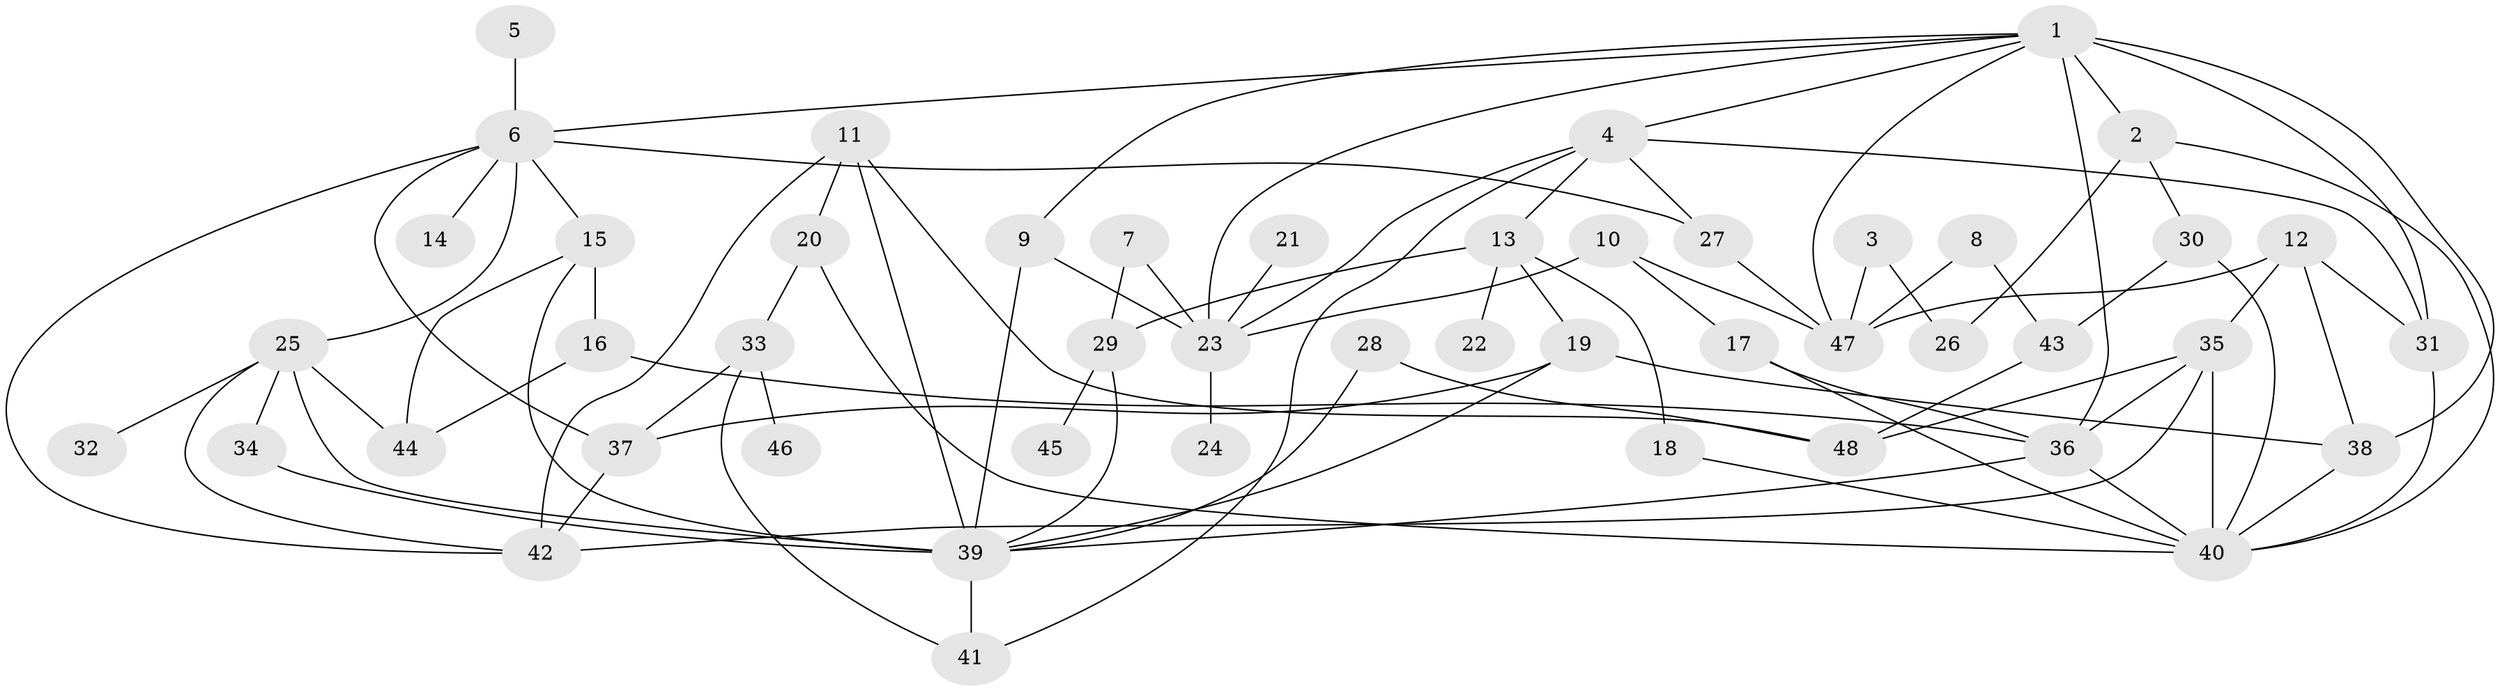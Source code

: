 // original degree distribution, {5: 0.08333333333333333, 7: 0.020833333333333332, 8: 0.010416666666666666, 2: 0.2708333333333333, 4: 0.1875, 3: 0.2708333333333333, 1: 0.14583333333333334, 6: 0.010416666666666666}
// Generated by graph-tools (version 1.1) at 2025/25/03/09/25 03:25:32]
// undirected, 48 vertices, 89 edges
graph export_dot {
graph [start="1"]
  node [color=gray90,style=filled];
  1;
  2;
  3;
  4;
  5;
  6;
  7;
  8;
  9;
  10;
  11;
  12;
  13;
  14;
  15;
  16;
  17;
  18;
  19;
  20;
  21;
  22;
  23;
  24;
  25;
  26;
  27;
  28;
  29;
  30;
  31;
  32;
  33;
  34;
  35;
  36;
  37;
  38;
  39;
  40;
  41;
  42;
  43;
  44;
  45;
  46;
  47;
  48;
  1 -- 2 [weight=2.0];
  1 -- 4 [weight=1.0];
  1 -- 6 [weight=1.0];
  1 -- 9 [weight=1.0];
  1 -- 23 [weight=1.0];
  1 -- 31 [weight=1.0];
  1 -- 36 [weight=1.0];
  1 -- 38 [weight=2.0];
  1 -- 47 [weight=1.0];
  2 -- 26 [weight=1.0];
  2 -- 30 [weight=1.0];
  2 -- 40 [weight=1.0];
  3 -- 26 [weight=1.0];
  3 -- 47 [weight=2.0];
  4 -- 13 [weight=1.0];
  4 -- 23 [weight=1.0];
  4 -- 27 [weight=1.0];
  4 -- 31 [weight=1.0];
  4 -- 41 [weight=1.0];
  5 -- 6 [weight=1.0];
  6 -- 14 [weight=1.0];
  6 -- 15 [weight=1.0];
  6 -- 25 [weight=1.0];
  6 -- 27 [weight=1.0];
  6 -- 37 [weight=1.0];
  6 -- 42 [weight=1.0];
  7 -- 23 [weight=1.0];
  7 -- 29 [weight=1.0];
  8 -- 43 [weight=1.0];
  8 -- 47 [weight=1.0];
  9 -- 23 [weight=1.0];
  9 -- 39 [weight=1.0];
  10 -- 17 [weight=1.0];
  10 -- 23 [weight=1.0];
  10 -- 47 [weight=1.0];
  11 -- 20 [weight=1.0];
  11 -- 39 [weight=1.0];
  11 -- 42 [weight=1.0];
  11 -- 48 [weight=1.0];
  12 -- 31 [weight=1.0];
  12 -- 35 [weight=1.0];
  12 -- 38 [weight=1.0];
  12 -- 47 [weight=1.0];
  13 -- 18 [weight=1.0];
  13 -- 19 [weight=1.0];
  13 -- 22 [weight=1.0];
  13 -- 29 [weight=1.0];
  15 -- 16 [weight=1.0];
  15 -- 39 [weight=1.0];
  15 -- 44 [weight=1.0];
  16 -- 36 [weight=1.0];
  16 -- 44 [weight=1.0];
  17 -- 36 [weight=1.0];
  17 -- 40 [weight=1.0];
  18 -- 40 [weight=1.0];
  19 -- 37 [weight=1.0];
  19 -- 38 [weight=1.0];
  19 -- 39 [weight=1.0];
  20 -- 33 [weight=1.0];
  20 -- 40 [weight=1.0];
  21 -- 23 [weight=1.0];
  23 -- 24 [weight=1.0];
  25 -- 32 [weight=1.0];
  25 -- 34 [weight=1.0];
  25 -- 39 [weight=1.0];
  25 -- 42 [weight=1.0];
  25 -- 44 [weight=1.0];
  27 -- 47 [weight=1.0];
  28 -- 39 [weight=1.0];
  28 -- 48 [weight=1.0];
  29 -- 39 [weight=1.0];
  29 -- 45 [weight=1.0];
  30 -- 40 [weight=1.0];
  30 -- 43 [weight=1.0];
  31 -- 40 [weight=1.0];
  33 -- 37 [weight=1.0];
  33 -- 41 [weight=1.0];
  33 -- 46 [weight=1.0];
  34 -- 39 [weight=1.0];
  35 -- 36 [weight=1.0];
  35 -- 40 [weight=2.0];
  35 -- 42 [weight=1.0];
  35 -- 48 [weight=1.0];
  36 -- 39 [weight=1.0];
  36 -- 40 [weight=1.0];
  37 -- 42 [weight=1.0];
  38 -- 40 [weight=1.0];
  39 -- 41 [weight=1.0];
  43 -- 48 [weight=1.0];
}
